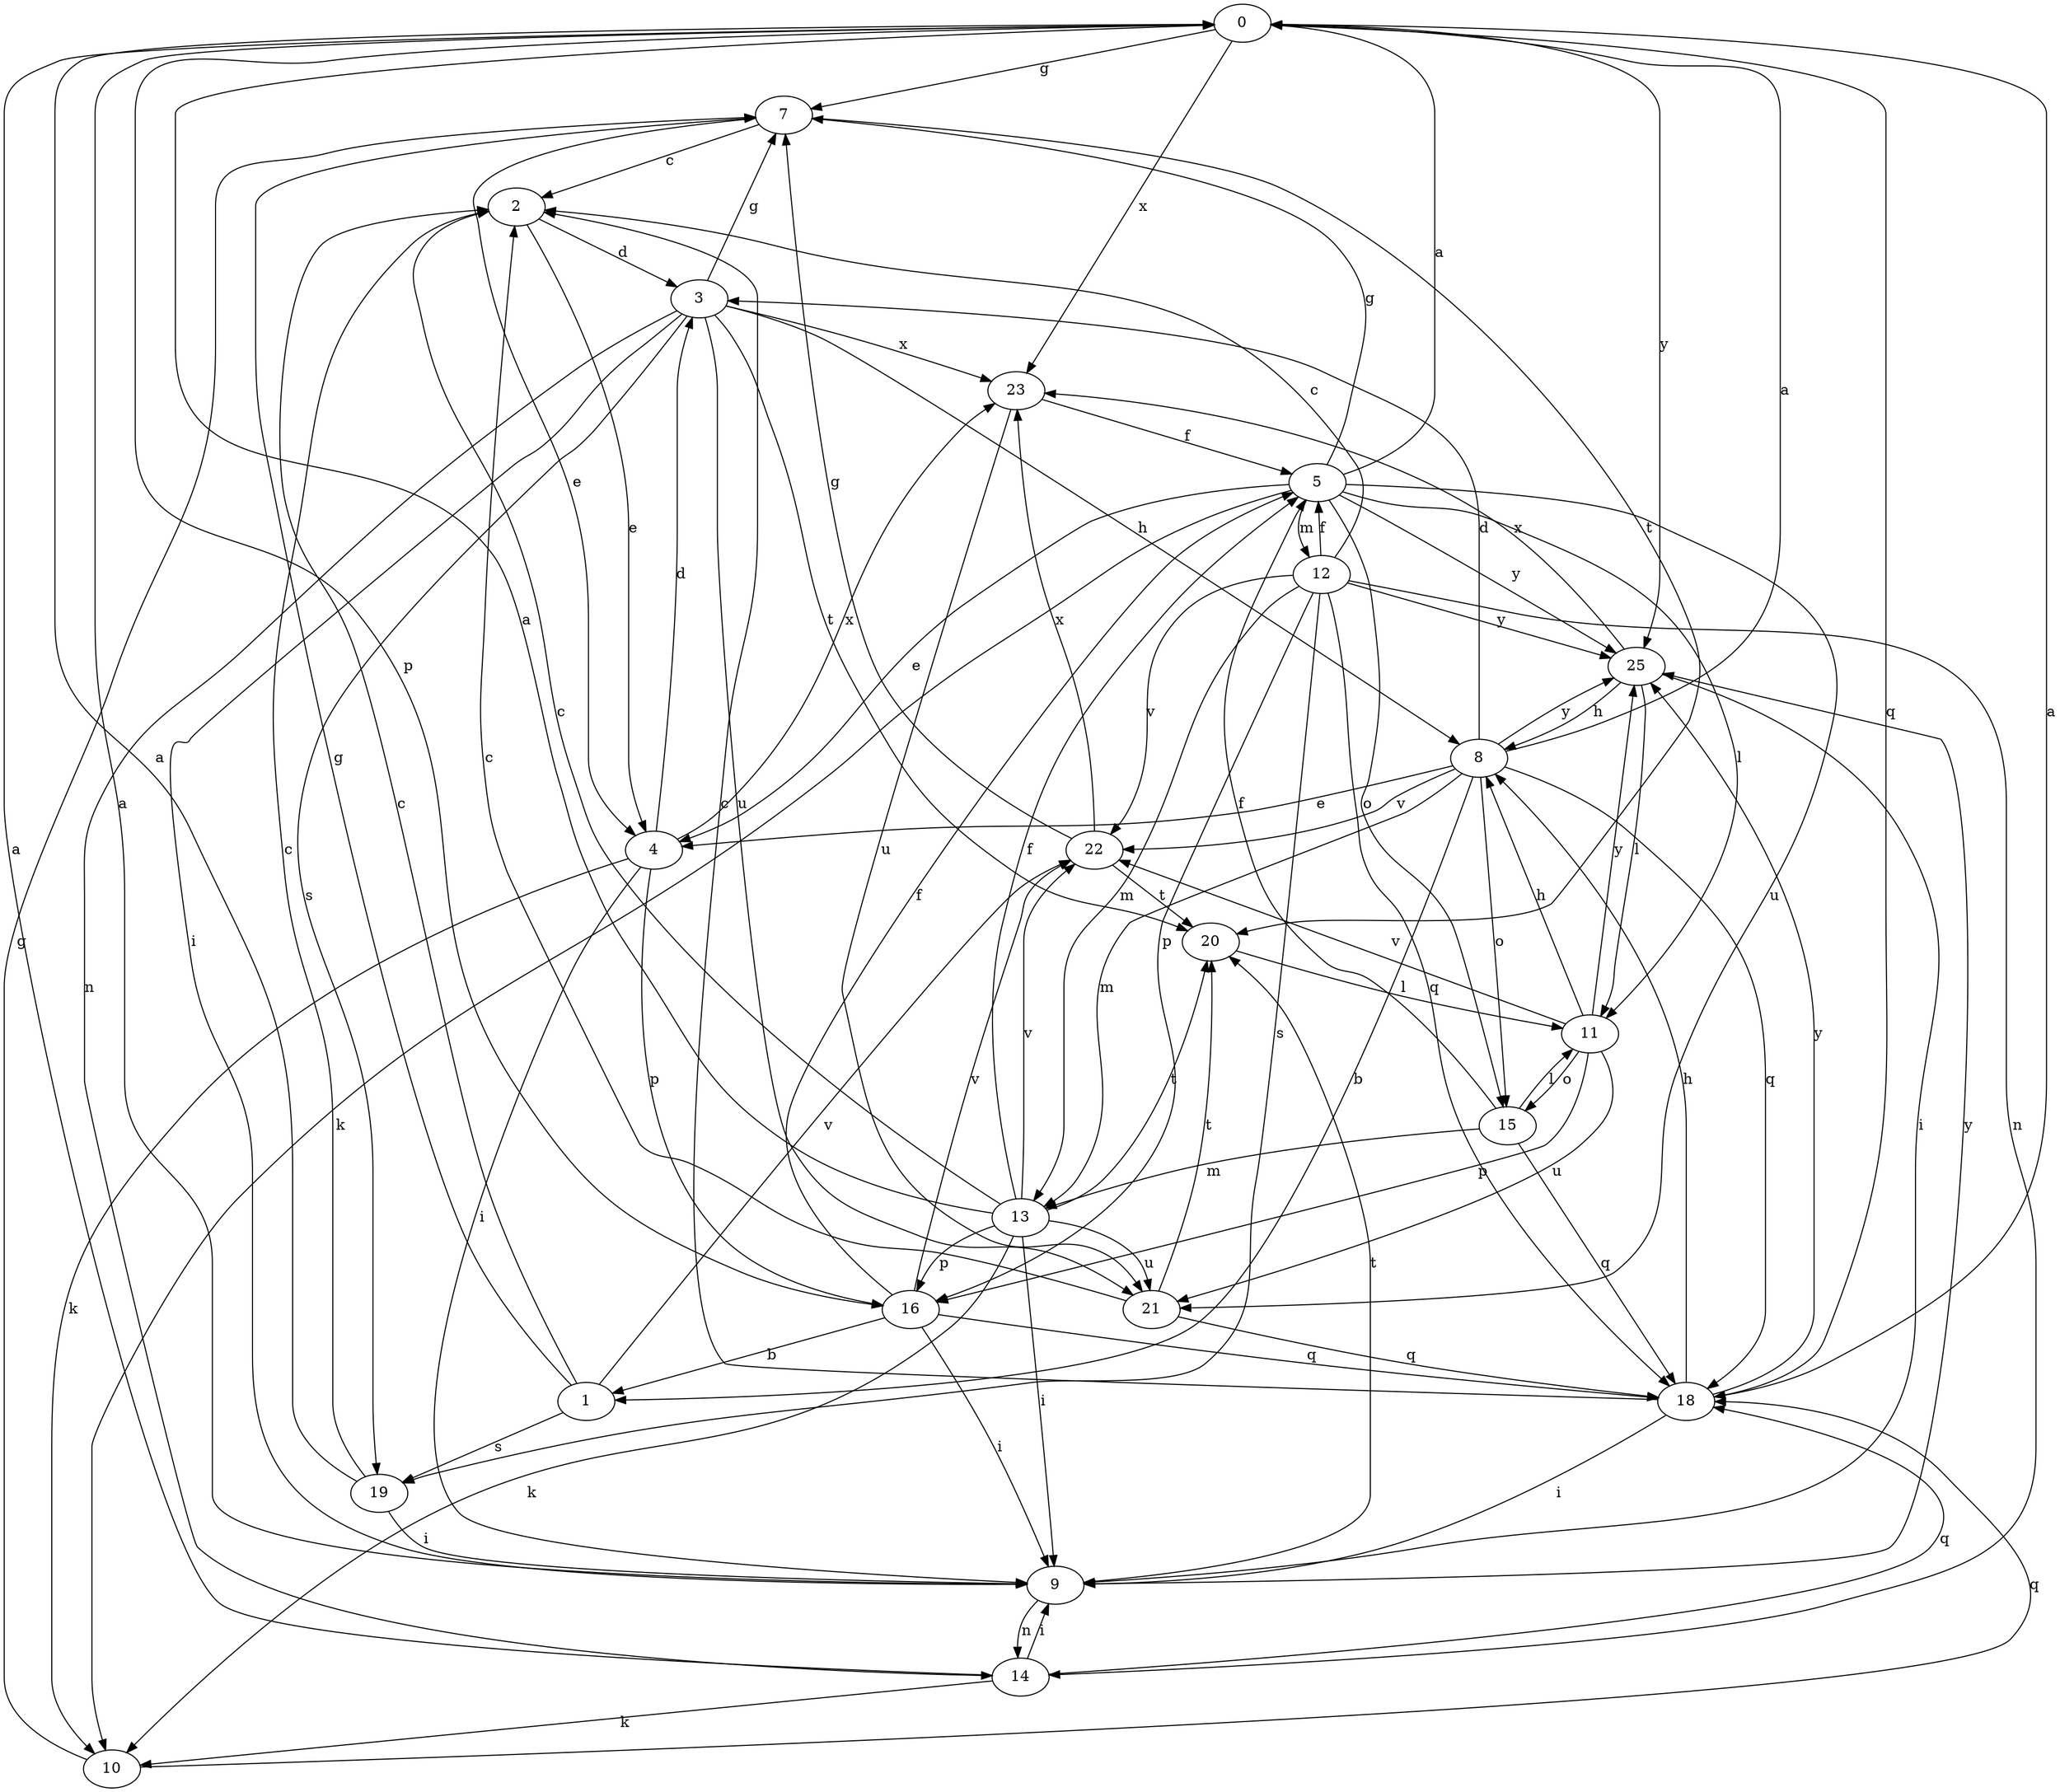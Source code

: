 strict digraph  {
0;
1;
2;
3;
4;
5;
7;
8;
9;
10;
11;
12;
13;
14;
15;
16;
18;
19;
20;
21;
22;
23;
25;
0 -> 7  [label=g];
0 -> 16  [label=p];
0 -> 18  [label=q];
0 -> 23  [label=x];
0 -> 25  [label=y];
1 -> 2  [label=c];
1 -> 7  [label=g];
1 -> 19  [label=s];
1 -> 22  [label=v];
2 -> 3  [label=d];
2 -> 4  [label=e];
3 -> 7  [label=g];
3 -> 8  [label=h];
3 -> 9  [label=i];
3 -> 14  [label=n];
3 -> 19  [label=s];
3 -> 20  [label=t];
3 -> 21  [label=u];
3 -> 23  [label=x];
4 -> 3  [label=d];
4 -> 9  [label=i];
4 -> 10  [label=k];
4 -> 16  [label=p];
4 -> 23  [label=x];
5 -> 0  [label=a];
5 -> 4  [label=e];
5 -> 7  [label=g];
5 -> 10  [label=k];
5 -> 11  [label=l];
5 -> 12  [label=m];
5 -> 15  [label=o];
5 -> 21  [label=u];
5 -> 25  [label=y];
7 -> 2  [label=c];
7 -> 4  [label=e];
7 -> 20  [label=t];
8 -> 0  [label=a];
8 -> 1  [label=b];
8 -> 3  [label=d];
8 -> 4  [label=e];
8 -> 13  [label=m];
8 -> 15  [label=o];
8 -> 18  [label=q];
8 -> 22  [label=v];
8 -> 25  [label=y];
9 -> 0  [label=a];
9 -> 14  [label=n];
9 -> 20  [label=t];
9 -> 25  [label=y];
10 -> 7  [label=g];
10 -> 18  [label=q];
11 -> 8  [label=h];
11 -> 15  [label=o];
11 -> 16  [label=p];
11 -> 21  [label=u];
11 -> 22  [label=v];
11 -> 25  [label=y];
12 -> 2  [label=c];
12 -> 5  [label=f];
12 -> 13  [label=m];
12 -> 14  [label=n];
12 -> 16  [label=p];
12 -> 18  [label=q];
12 -> 19  [label=s];
12 -> 22  [label=v];
12 -> 25  [label=y];
13 -> 0  [label=a];
13 -> 2  [label=c];
13 -> 5  [label=f];
13 -> 9  [label=i];
13 -> 10  [label=k];
13 -> 16  [label=p];
13 -> 20  [label=t];
13 -> 21  [label=u];
13 -> 22  [label=v];
14 -> 0  [label=a];
14 -> 9  [label=i];
14 -> 10  [label=k];
14 -> 18  [label=q];
15 -> 5  [label=f];
15 -> 11  [label=l];
15 -> 13  [label=m];
15 -> 18  [label=q];
16 -> 1  [label=b];
16 -> 5  [label=f];
16 -> 9  [label=i];
16 -> 18  [label=q];
16 -> 22  [label=v];
18 -> 0  [label=a];
18 -> 2  [label=c];
18 -> 8  [label=h];
18 -> 9  [label=i];
18 -> 25  [label=y];
19 -> 0  [label=a];
19 -> 2  [label=c];
19 -> 9  [label=i];
20 -> 11  [label=l];
21 -> 2  [label=c];
21 -> 18  [label=q];
21 -> 20  [label=t];
22 -> 7  [label=g];
22 -> 20  [label=t];
22 -> 23  [label=x];
23 -> 5  [label=f];
23 -> 21  [label=u];
25 -> 8  [label=h];
25 -> 9  [label=i];
25 -> 11  [label=l];
25 -> 23  [label=x];
}
